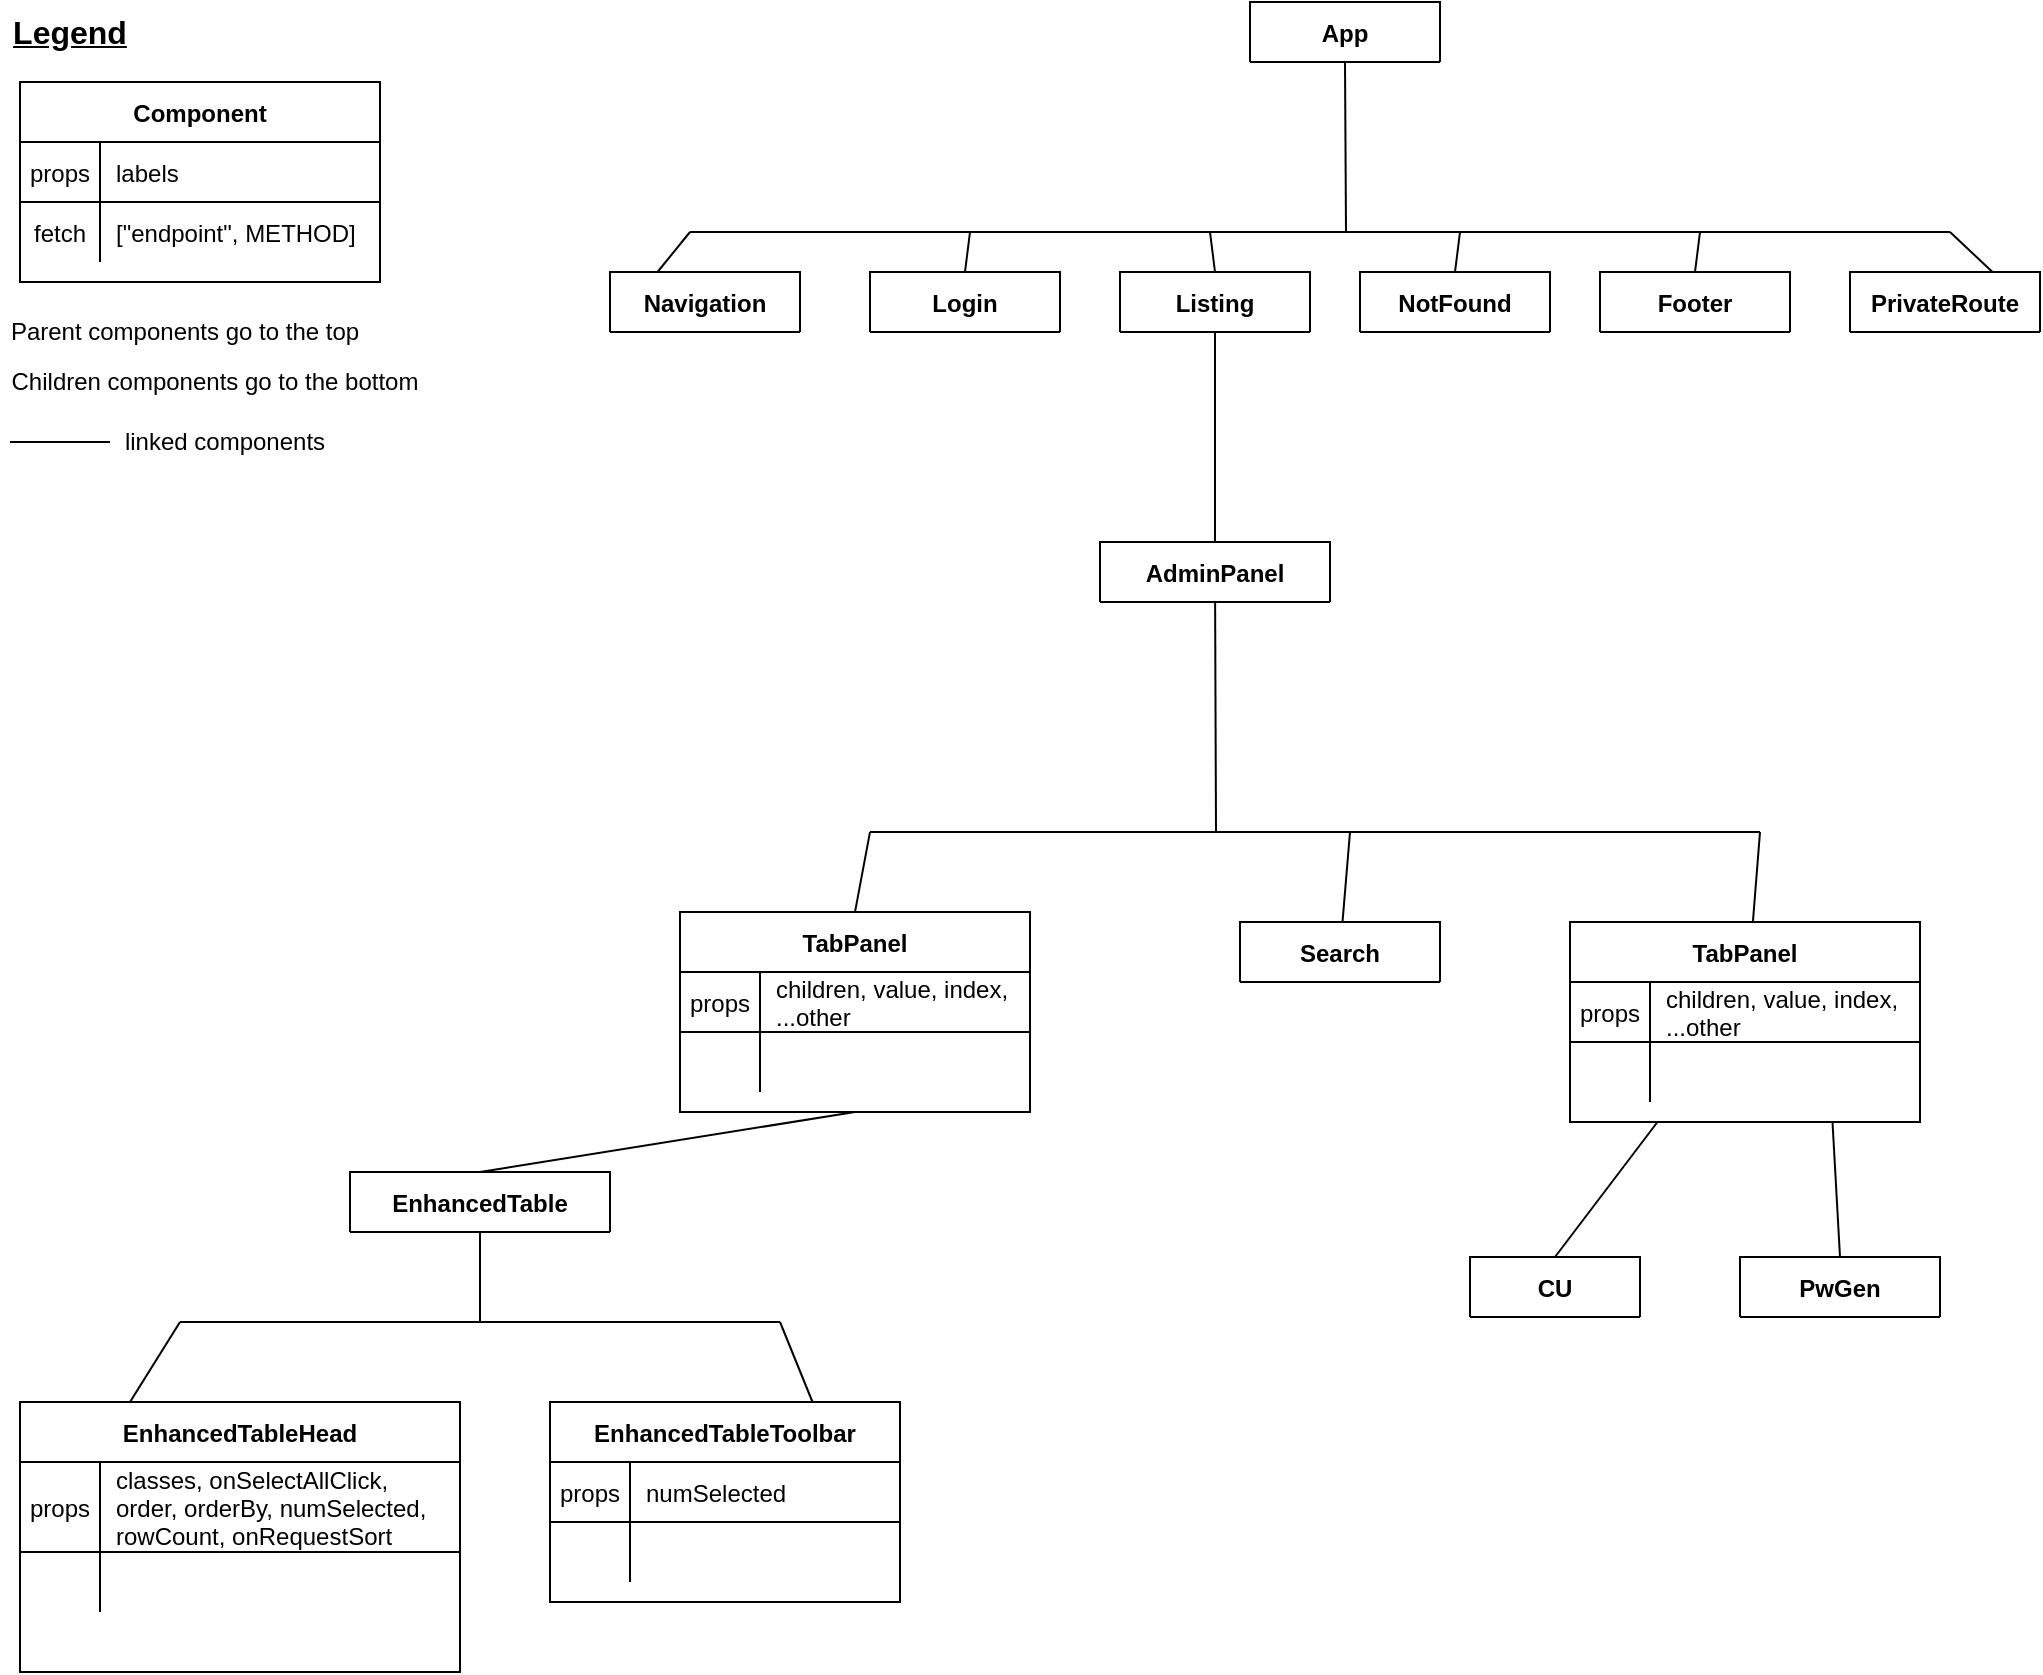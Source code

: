 <mxfile version="14.8.5" type="device"><diagram id="VKxBDm8RRKz4aqW7d9Hk" name="Page-1"><mxGraphModel dx="1447" dy="750" grid="1" gridSize="5" guides="1" tooltips="1" connect="1" arrows="1" fold="1" page="1" pageScale="1" pageWidth="1100" pageHeight="850" math="0" shadow="0"><root><mxCell id="0"/><mxCell id="1" parent="0"/><mxCell id="x6mRdoXXgjneZSTnnn5V-1" value="&lt;b&gt;&lt;font style=&quot;font-size: 16px&quot;&gt;&lt;u&gt;Legend&lt;/u&gt;&lt;/font&gt;&lt;/b&gt;" style="text;html=1;strokeColor=none;fillColor=none;align=center;verticalAlign=middle;whiteSpace=wrap;rounded=0;" vertex="1" parent="1"><mxGeometry x="10" y="10" width="60" height="20" as="geometry"/></mxCell><mxCell id="x6mRdoXXgjneZSTnnn5V-2" value="Component" style="shape=table;startSize=30;container=1;collapsible=1;childLayout=tableLayout;fixedRows=1;rowLines=0;fontStyle=1;align=center;resizeLast=1;" vertex="1" parent="1"><mxGeometry x="15" y="45" width="180" height="100" as="geometry"><mxRectangle x="15" y="45" width="95" height="30" as="alternateBounds"/></mxGeometry></mxCell><mxCell id="x6mRdoXXgjneZSTnnn5V-3" value="" style="shape=partialRectangle;collapsible=0;dropTarget=0;pointerEvents=0;fillColor=none;top=0;left=0;bottom=1;right=0;points=[[0,0.5],[1,0.5]];portConstraint=eastwest;" vertex="1" parent="x6mRdoXXgjneZSTnnn5V-2"><mxGeometry y="30" width="180" height="30" as="geometry"/></mxCell><mxCell id="x6mRdoXXgjneZSTnnn5V-4" value="props" style="shape=partialRectangle;connectable=0;fillColor=none;top=0;left=0;bottom=0;right=0;fontStyle=0;overflow=hidden;" vertex="1" parent="x6mRdoXXgjneZSTnnn5V-3"><mxGeometry width="40" height="30" as="geometry"/></mxCell><mxCell id="x6mRdoXXgjneZSTnnn5V-5" value="labels" style="shape=partialRectangle;connectable=0;fillColor=none;top=0;left=0;bottom=0;right=0;align=left;spacingLeft=6;fontStyle=0;overflow=hidden;" vertex="1" parent="x6mRdoXXgjneZSTnnn5V-3"><mxGeometry x="40" width="140" height="30" as="geometry"/></mxCell><mxCell id="x6mRdoXXgjneZSTnnn5V-6" value="" style="shape=partialRectangle;collapsible=0;dropTarget=0;pointerEvents=0;fillColor=none;top=0;left=0;bottom=0;right=0;points=[[0,0.5],[1,0.5]];portConstraint=eastwest;" vertex="1" parent="x6mRdoXXgjneZSTnnn5V-2"><mxGeometry y="60" width="180" height="30" as="geometry"/></mxCell><mxCell id="x6mRdoXXgjneZSTnnn5V-7" value="fetch" style="shape=partialRectangle;connectable=0;fillColor=none;top=0;left=0;bottom=0;right=0;editable=1;overflow=hidden;" vertex="1" parent="x6mRdoXXgjneZSTnnn5V-6"><mxGeometry width="40" height="30" as="geometry"/></mxCell><mxCell id="x6mRdoXXgjneZSTnnn5V-8" value="[&quot;endpoint&quot;, METHOD]" style="shape=partialRectangle;connectable=0;fillColor=none;top=0;left=0;bottom=0;right=0;align=left;spacingLeft=6;overflow=hidden;" vertex="1" parent="x6mRdoXXgjneZSTnnn5V-6"><mxGeometry x="40" width="140" height="30" as="geometry"/></mxCell><mxCell id="x6mRdoXXgjneZSTnnn5V-15" value="Parent components go to the top" style="text;html=1;strokeColor=none;fillColor=none;align=center;verticalAlign=middle;whiteSpace=wrap;rounded=0;" vertex="1" parent="1"><mxGeometry x="5" y="160" width="185" height="20" as="geometry"/></mxCell><mxCell id="x6mRdoXXgjneZSTnnn5V-16" value="Children components go to the bottom" style="text;html=1;strokeColor=none;fillColor=none;align=center;verticalAlign=middle;whiteSpace=wrap;rounded=0;" vertex="1" parent="1"><mxGeometry x="5" y="185" width="215" height="20" as="geometry"/></mxCell><mxCell id="x6mRdoXXgjneZSTnnn5V-17" value="" style="endArrow=none;html=1;" edge="1" parent="1"><mxGeometry width="50" height="50" relative="1" as="geometry"><mxPoint x="10" y="225" as="sourcePoint"/><mxPoint x="60" y="225" as="targetPoint"/></mxGeometry></mxCell><mxCell id="x6mRdoXXgjneZSTnnn5V-18" value="linked components" style="text;html=1;strokeColor=none;fillColor=none;align=center;verticalAlign=middle;whiteSpace=wrap;rounded=0;" vertex="1" parent="1"><mxGeometry x="60" y="215" width="115" height="20" as="geometry"/></mxCell><mxCell id="x6mRdoXXgjneZSTnnn5V-19" value="App" style="shape=table;startSize=30;container=1;collapsible=1;childLayout=tableLayout;fixedRows=1;rowLines=0;fontStyle=1;align=center;resizeLast=1;" vertex="1" collapsed="1" parent="1"><mxGeometry x="630" y="5" width="95" height="30" as="geometry"><mxRectangle x="630" y="5" width="130" height="100" as="alternateBounds"/></mxGeometry></mxCell><mxCell id="x6mRdoXXgjneZSTnnn5V-20" value="" style="shape=partialRectangle;collapsible=0;dropTarget=0;pointerEvents=0;fillColor=none;top=0;left=0;bottom=1;right=0;points=[[0,0.5],[1,0.5]];portConstraint=eastwest;" vertex="1" parent="x6mRdoXXgjneZSTnnn5V-19"><mxGeometry y="30" width="130" height="30" as="geometry"/></mxCell><mxCell id="x6mRdoXXgjneZSTnnn5V-21" value="" style="shape=partialRectangle;connectable=0;fillColor=none;top=0;left=0;bottom=0;right=0;fontStyle=0;overflow=hidden;" vertex="1" parent="x6mRdoXXgjneZSTnnn5V-20"><mxGeometry width="40" height="30" as="geometry"/></mxCell><mxCell id="x6mRdoXXgjneZSTnnn5V-22" value="" style="shape=partialRectangle;connectable=0;fillColor=none;top=0;left=0;bottom=0;right=0;align=left;spacingLeft=6;fontStyle=0;overflow=hidden;" vertex="1" parent="x6mRdoXXgjneZSTnnn5V-20"><mxGeometry x="40" width="90" height="30" as="geometry"/></mxCell><mxCell id="x6mRdoXXgjneZSTnnn5V-23" value="" style="shape=partialRectangle;collapsible=0;dropTarget=0;pointerEvents=0;fillColor=none;top=0;left=0;bottom=0;right=0;points=[[0,0.5],[1,0.5]];portConstraint=eastwest;" vertex="1" parent="x6mRdoXXgjneZSTnnn5V-19"><mxGeometry y="60" width="130" height="30" as="geometry"/></mxCell><mxCell id="x6mRdoXXgjneZSTnnn5V-24" value="" style="shape=partialRectangle;connectable=0;fillColor=none;top=0;left=0;bottom=0;right=0;editable=1;overflow=hidden;" vertex="1" parent="x6mRdoXXgjneZSTnnn5V-23"><mxGeometry width="40" height="30" as="geometry"/></mxCell><mxCell id="x6mRdoXXgjneZSTnnn5V-25" value="" style="shape=partialRectangle;connectable=0;fillColor=none;top=0;left=0;bottom=0;right=0;align=left;spacingLeft=6;overflow=hidden;" vertex="1" parent="x6mRdoXXgjneZSTnnn5V-23"><mxGeometry x="40" width="90" height="30" as="geometry"/></mxCell><mxCell id="x6mRdoXXgjneZSTnnn5V-26" value="Navigation" style="shape=table;startSize=30;container=1;collapsible=1;childLayout=tableLayout;fixedRows=1;rowLines=0;fontStyle=1;align=center;resizeLast=1;" vertex="1" collapsed="1" parent="1"><mxGeometry x="310" y="140" width="95" height="30" as="geometry"><mxRectangle x="630" y="5" width="130" height="100" as="alternateBounds"/></mxGeometry></mxCell><mxCell id="x6mRdoXXgjneZSTnnn5V-27" value="" style="shape=partialRectangle;collapsible=0;dropTarget=0;pointerEvents=0;fillColor=none;top=0;left=0;bottom=1;right=0;points=[[0,0.5],[1,0.5]];portConstraint=eastwest;" vertex="1" parent="x6mRdoXXgjneZSTnnn5V-26"><mxGeometry y="30" width="130" height="30" as="geometry"/></mxCell><mxCell id="x6mRdoXXgjneZSTnnn5V-28" value="" style="shape=partialRectangle;connectable=0;fillColor=none;top=0;left=0;bottom=0;right=0;fontStyle=0;overflow=hidden;" vertex="1" parent="x6mRdoXXgjneZSTnnn5V-27"><mxGeometry width="40" height="30" as="geometry"/></mxCell><mxCell id="x6mRdoXXgjneZSTnnn5V-29" value="" style="shape=partialRectangle;connectable=0;fillColor=none;top=0;left=0;bottom=0;right=0;align=left;spacingLeft=6;fontStyle=0;overflow=hidden;" vertex="1" parent="x6mRdoXXgjneZSTnnn5V-27"><mxGeometry x="40" width="90" height="30" as="geometry"/></mxCell><mxCell id="x6mRdoXXgjneZSTnnn5V-30" value="" style="shape=partialRectangle;collapsible=0;dropTarget=0;pointerEvents=0;fillColor=none;top=0;left=0;bottom=0;right=0;points=[[0,0.5],[1,0.5]];portConstraint=eastwest;" vertex="1" parent="x6mRdoXXgjneZSTnnn5V-26"><mxGeometry y="60" width="130" height="30" as="geometry"/></mxCell><mxCell id="x6mRdoXXgjneZSTnnn5V-31" value="" style="shape=partialRectangle;connectable=0;fillColor=none;top=0;left=0;bottom=0;right=0;editable=1;overflow=hidden;" vertex="1" parent="x6mRdoXXgjneZSTnnn5V-30"><mxGeometry width="40" height="30" as="geometry"/></mxCell><mxCell id="x6mRdoXXgjneZSTnnn5V-32" value="" style="shape=partialRectangle;connectable=0;fillColor=none;top=0;left=0;bottom=0;right=0;align=left;spacingLeft=6;overflow=hidden;" vertex="1" parent="x6mRdoXXgjneZSTnnn5V-30"><mxGeometry x="40" width="90" height="30" as="geometry"/></mxCell><mxCell id="x6mRdoXXgjneZSTnnn5V-33" value="Login" style="shape=table;startSize=30;container=1;collapsible=1;childLayout=tableLayout;fixedRows=1;rowLines=0;fontStyle=1;align=center;resizeLast=1;" vertex="1" collapsed="1" parent="1"><mxGeometry x="440" y="140" width="95" height="30" as="geometry"><mxRectangle x="630" y="5" width="130" height="100" as="alternateBounds"/></mxGeometry></mxCell><mxCell id="x6mRdoXXgjneZSTnnn5V-34" value="" style="shape=partialRectangle;collapsible=0;dropTarget=0;pointerEvents=0;fillColor=none;top=0;left=0;bottom=1;right=0;points=[[0,0.5],[1,0.5]];portConstraint=eastwest;" vertex="1" parent="x6mRdoXXgjneZSTnnn5V-33"><mxGeometry y="30" width="130" height="30" as="geometry"/></mxCell><mxCell id="x6mRdoXXgjneZSTnnn5V-35" value="" style="shape=partialRectangle;connectable=0;fillColor=none;top=0;left=0;bottom=0;right=0;fontStyle=0;overflow=hidden;" vertex="1" parent="x6mRdoXXgjneZSTnnn5V-34"><mxGeometry width="40" height="30" as="geometry"/></mxCell><mxCell id="x6mRdoXXgjneZSTnnn5V-36" value="" style="shape=partialRectangle;connectable=0;fillColor=none;top=0;left=0;bottom=0;right=0;align=left;spacingLeft=6;fontStyle=0;overflow=hidden;" vertex="1" parent="x6mRdoXXgjneZSTnnn5V-34"><mxGeometry x="40" width="90" height="30" as="geometry"/></mxCell><mxCell id="x6mRdoXXgjneZSTnnn5V-37" value="" style="shape=partialRectangle;collapsible=0;dropTarget=0;pointerEvents=0;fillColor=none;top=0;left=0;bottom=0;right=0;points=[[0,0.5],[1,0.5]];portConstraint=eastwest;" vertex="1" parent="x6mRdoXXgjneZSTnnn5V-33"><mxGeometry y="60" width="130" height="30" as="geometry"/></mxCell><mxCell id="x6mRdoXXgjneZSTnnn5V-38" value="" style="shape=partialRectangle;connectable=0;fillColor=none;top=0;left=0;bottom=0;right=0;editable=1;overflow=hidden;" vertex="1" parent="x6mRdoXXgjneZSTnnn5V-37"><mxGeometry width="40" height="30" as="geometry"/></mxCell><mxCell id="x6mRdoXXgjneZSTnnn5V-39" value="" style="shape=partialRectangle;connectable=0;fillColor=none;top=0;left=0;bottom=0;right=0;align=left;spacingLeft=6;overflow=hidden;" vertex="1" parent="x6mRdoXXgjneZSTnnn5V-37"><mxGeometry x="40" width="90" height="30" as="geometry"/></mxCell><mxCell id="x6mRdoXXgjneZSTnnn5V-40" value="Listing" style="shape=table;startSize=30;container=1;collapsible=1;childLayout=tableLayout;fixedRows=1;rowLines=0;fontStyle=1;align=center;resizeLast=1;" vertex="1" collapsed="1" parent="1"><mxGeometry x="565" y="140" width="95" height="30" as="geometry"><mxRectangle x="630" y="5" width="130" height="100" as="alternateBounds"/></mxGeometry></mxCell><mxCell id="x6mRdoXXgjneZSTnnn5V-41" value="" style="shape=partialRectangle;collapsible=0;dropTarget=0;pointerEvents=0;fillColor=none;top=0;left=0;bottom=1;right=0;points=[[0,0.5],[1,0.5]];portConstraint=eastwest;" vertex="1" parent="x6mRdoXXgjneZSTnnn5V-40"><mxGeometry y="30" width="130" height="30" as="geometry"/></mxCell><mxCell id="x6mRdoXXgjneZSTnnn5V-42" value="" style="shape=partialRectangle;connectable=0;fillColor=none;top=0;left=0;bottom=0;right=0;fontStyle=0;overflow=hidden;" vertex="1" parent="x6mRdoXXgjneZSTnnn5V-41"><mxGeometry width="40" height="30" as="geometry"/></mxCell><mxCell id="x6mRdoXXgjneZSTnnn5V-43" value="" style="shape=partialRectangle;connectable=0;fillColor=none;top=0;left=0;bottom=0;right=0;align=left;spacingLeft=6;fontStyle=0;overflow=hidden;" vertex="1" parent="x6mRdoXXgjneZSTnnn5V-41"><mxGeometry x="40" width="90" height="30" as="geometry"/></mxCell><mxCell id="x6mRdoXXgjneZSTnnn5V-44" value="" style="shape=partialRectangle;collapsible=0;dropTarget=0;pointerEvents=0;fillColor=none;top=0;left=0;bottom=0;right=0;points=[[0,0.5],[1,0.5]];portConstraint=eastwest;" vertex="1" parent="x6mRdoXXgjneZSTnnn5V-40"><mxGeometry y="60" width="130" height="30" as="geometry"/></mxCell><mxCell id="x6mRdoXXgjneZSTnnn5V-45" value="" style="shape=partialRectangle;connectable=0;fillColor=none;top=0;left=0;bottom=0;right=0;editable=1;overflow=hidden;" vertex="1" parent="x6mRdoXXgjneZSTnnn5V-44"><mxGeometry width="40" height="30" as="geometry"/></mxCell><mxCell id="x6mRdoXXgjneZSTnnn5V-46" value="" style="shape=partialRectangle;connectable=0;fillColor=none;top=0;left=0;bottom=0;right=0;align=left;spacingLeft=6;overflow=hidden;" vertex="1" parent="x6mRdoXXgjneZSTnnn5V-44"><mxGeometry x="40" width="90" height="30" as="geometry"/></mxCell><mxCell id="x6mRdoXXgjneZSTnnn5V-47" value="NotFound" style="shape=table;startSize=30;container=1;collapsible=1;childLayout=tableLayout;fixedRows=1;rowLines=0;fontStyle=1;align=center;resizeLast=1;" vertex="1" collapsed="1" parent="1"><mxGeometry x="685" y="140" width="95" height="30" as="geometry"><mxRectangle x="630" y="5" width="130" height="100" as="alternateBounds"/></mxGeometry></mxCell><mxCell id="x6mRdoXXgjneZSTnnn5V-48" value="" style="shape=partialRectangle;collapsible=0;dropTarget=0;pointerEvents=0;fillColor=none;top=0;left=0;bottom=1;right=0;points=[[0,0.5],[1,0.5]];portConstraint=eastwest;" vertex="1" parent="x6mRdoXXgjneZSTnnn5V-47"><mxGeometry y="30" width="130" height="30" as="geometry"/></mxCell><mxCell id="x6mRdoXXgjneZSTnnn5V-49" value="" style="shape=partialRectangle;connectable=0;fillColor=none;top=0;left=0;bottom=0;right=0;fontStyle=0;overflow=hidden;" vertex="1" parent="x6mRdoXXgjneZSTnnn5V-48"><mxGeometry width="40" height="30" as="geometry"/></mxCell><mxCell id="x6mRdoXXgjneZSTnnn5V-50" value="" style="shape=partialRectangle;connectable=0;fillColor=none;top=0;left=0;bottom=0;right=0;align=left;spacingLeft=6;fontStyle=0;overflow=hidden;" vertex="1" parent="x6mRdoXXgjneZSTnnn5V-48"><mxGeometry x="40" width="90" height="30" as="geometry"/></mxCell><mxCell id="x6mRdoXXgjneZSTnnn5V-51" value="" style="shape=partialRectangle;collapsible=0;dropTarget=0;pointerEvents=0;fillColor=none;top=0;left=0;bottom=0;right=0;points=[[0,0.5],[1,0.5]];portConstraint=eastwest;" vertex="1" parent="x6mRdoXXgjneZSTnnn5V-47"><mxGeometry y="60" width="130" height="30" as="geometry"/></mxCell><mxCell id="x6mRdoXXgjneZSTnnn5V-52" value="" style="shape=partialRectangle;connectable=0;fillColor=none;top=0;left=0;bottom=0;right=0;editable=1;overflow=hidden;" vertex="1" parent="x6mRdoXXgjneZSTnnn5V-51"><mxGeometry width="40" height="30" as="geometry"/></mxCell><mxCell id="x6mRdoXXgjneZSTnnn5V-53" value="" style="shape=partialRectangle;connectable=0;fillColor=none;top=0;left=0;bottom=0;right=0;align=left;spacingLeft=6;overflow=hidden;" vertex="1" parent="x6mRdoXXgjneZSTnnn5V-51"><mxGeometry x="40" width="90" height="30" as="geometry"/></mxCell><mxCell id="x6mRdoXXgjneZSTnnn5V-54" value="Footer" style="shape=table;startSize=30;container=1;collapsible=1;childLayout=tableLayout;fixedRows=1;rowLines=0;fontStyle=1;align=center;resizeLast=1;" vertex="1" collapsed="1" parent="1"><mxGeometry x="805" y="140" width="95" height="30" as="geometry"><mxRectangle x="630" y="5" width="130" height="100" as="alternateBounds"/></mxGeometry></mxCell><mxCell id="x6mRdoXXgjneZSTnnn5V-55" value="" style="shape=partialRectangle;collapsible=0;dropTarget=0;pointerEvents=0;fillColor=none;top=0;left=0;bottom=1;right=0;points=[[0,0.5],[1,0.5]];portConstraint=eastwest;" vertex="1" parent="x6mRdoXXgjneZSTnnn5V-54"><mxGeometry y="30" width="130" height="30" as="geometry"/></mxCell><mxCell id="x6mRdoXXgjneZSTnnn5V-56" value="" style="shape=partialRectangle;connectable=0;fillColor=none;top=0;left=0;bottom=0;right=0;fontStyle=0;overflow=hidden;" vertex="1" parent="x6mRdoXXgjneZSTnnn5V-55"><mxGeometry width="40" height="30" as="geometry"/></mxCell><mxCell id="x6mRdoXXgjneZSTnnn5V-57" value="" style="shape=partialRectangle;connectable=0;fillColor=none;top=0;left=0;bottom=0;right=0;align=left;spacingLeft=6;fontStyle=0;overflow=hidden;" vertex="1" parent="x6mRdoXXgjneZSTnnn5V-55"><mxGeometry x="40" width="90" height="30" as="geometry"/></mxCell><mxCell id="x6mRdoXXgjneZSTnnn5V-58" value="" style="shape=partialRectangle;collapsible=0;dropTarget=0;pointerEvents=0;fillColor=none;top=0;left=0;bottom=0;right=0;points=[[0,0.5],[1,0.5]];portConstraint=eastwest;" vertex="1" parent="x6mRdoXXgjneZSTnnn5V-54"><mxGeometry y="60" width="130" height="30" as="geometry"/></mxCell><mxCell id="x6mRdoXXgjneZSTnnn5V-59" value="" style="shape=partialRectangle;connectable=0;fillColor=none;top=0;left=0;bottom=0;right=0;editable=1;overflow=hidden;" vertex="1" parent="x6mRdoXXgjneZSTnnn5V-58"><mxGeometry width="40" height="30" as="geometry"/></mxCell><mxCell id="x6mRdoXXgjneZSTnnn5V-60" value="" style="shape=partialRectangle;connectable=0;fillColor=none;top=0;left=0;bottom=0;right=0;align=left;spacingLeft=6;overflow=hidden;" vertex="1" parent="x6mRdoXXgjneZSTnnn5V-58"><mxGeometry x="40" width="90" height="30" as="geometry"/></mxCell><mxCell id="x6mRdoXXgjneZSTnnn5V-61" value="PrivateRoute" style="shape=table;startSize=30;container=1;collapsible=1;childLayout=tableLayout;fixedRows=1;rowLines=0;fontStyle=1;align=center;resizeLast=1;" vertex="1" collapsed="1" parent="1"><mxGeometry x="930" y="140" width="95" height="30" as="geometry"><mxRectangle x="630" y="5" width="130" height="100" as="alternateBounds"/></mxGeometry></mxCell><mxCell id="x6mRdoXXgjneZSTnnn5V-62" value="" style="shape=partialRectangle;collapsible=0;dropTarget=0;pointerEvents=0;fillColor=none;top=0;left=0;bottom=1;right=0;points=[[0,0.5],[1,0.5]];portConstraint=eastwest;" vertex="1" parent="x6mRdoXXgjneZSTnnn5V-61"><mxGeometry y="30" width="130" height="30" as="geometry"/></mxCell><mxCell id="x6mRdoXXgjneZSTnnn5V-63" value="" style="shape=partialRectangle;connectable=0;fillColor=none;top=0;left=0;bottom=0;right=0;fontStyle=0;overflow=hidden;" vertex="1" parent="x6mRdoXXgjneZSTnnn5V-62"><mxGeometry width="40" height="30" as="geometry"/></mxCell><mxCell id="x6mRdoXXgjneZSTnnn5V-64" value="" style="shape=partialRectangle;connectable=0;fillColor=none;top=0;left=0;bottom=0;right=0;align=left;spacingLeft=6;fontStyle=0;overflow=hidden;" vertex="1" parent="x6mRdoXXgjneZSTnnn5V-62"><mxGeometry x="40" width="90" height="30" as="geometry"/></mxCell><mxCell id="x6mRdoXXgjneZSTnnn5V-65" value="" style="shape=partialRectangle;collapsible=0;dropTarget=0;pointerEvents=0;fillColor=none;top=0;left=0;bottom=0;right=0;points=[[0,0.5],[1,0.5]];portConstraint=eastwest;" vertex="1" parent="x6mRdoXXgjneZSTnnn5V-61"><mxGeometry y="60" width="130" height="30" as="geometry"/></mxCell><mxCell id="x6mRdoXXgjneZSTnnn5V-66" value="" style="shape=partialRectangle;connectable=0;fillColor=none;top=0;left=0;bottom=0;right=0;editable=1;overflow=hidden;" vertex="1" parent="x6mRdoXXgjneZSTnnn5V-65"><mxGeometry width="40" height="30" as="geometry"/></mxCell><mxCell id="x6mRdoXXgjneZSTnnn5V-67" value="" style="shape=partialRectangle;connectable=0;fillColor=none;top=0;left=0;bottom=0;right=0;align=left;spacingLeft=6;overflow=hidden;" vertex="1" parent="x6mRdoXXgjneZSTnnn5V-65"><mxGeometry x="40" width="90" height="30" as="geometry"/></mxCell><mxCell id="x6mRdoXXgjneZSTnnn5V-68" value="" style="endArrow=none;html=1;entryX=0.5;entryY=1;entryDx=0;entryDy=0;" edge="1" parent="1" target="x6mRdoXXgjneZSTnnn5V-19"><mxGeometry width="50" height="50" relative="1" as="geometry"><mxPoint x="678" y="120" as="sourcePoint"/><mxPoint x="635" y="50" as="targetPoint"/></mxGeometry></mxCell><mxCell id="x6mRdoXXgjneZSTnnn5V-69" value="" style="endArrow=none;html=1;" edge="1" parent="1"><mxGeometry width="50" height="50" relative="1" as="geometry"><mxPoint x="350" y="120" as="sourcePoint"/><mxPoint x="675" y="120" as="targetPoint"/></mxGeometry></mxCell><mxCell id="x6mRdoXXgjneZSTnnn5V-70" value="" style="endArrow=none;html=1;" edge="1" parent="1"><mxGeometry width="50" height="50" relative="1" as="geometry"><mxPoint x="675" y="120" as="sourcePoint"/><mxPoint x="980" y="120" as="targetPoint"/></mxGeometry></mxCell><mxCell id="x6mRdoXXgjneZSTnnn5V-71" value="" style="endArrow=none;html=1;exitX=0.25;exitY=0;exitDx=0;exitDy=0;" edge="1" parent="1" source="x6mRdoXXgjneZSTnnn5V-26"><mxGeometry width="50" height="50" relative="1" as="geometry"><mxPoint x="345" y="260" as="sourcePoint"/><mxPoint x="350" y="120" as="targetPoint"/></mxGeometry></mxCell><mxCell id="x6mRdoXXgjneZSTnnn5V-72" value="" style="endArrow=none;html=1;exitX=0.5;exitY=0;exitDx=0;exitDy=0;" edge="1" parent="1" source="x6mRdoXXgjneZSTnnn5V-33"><mxGeometry width="50" height="50" relative="1" as="geometry"><mxPoint x="450" y="250" as="sourcePoint"/><mxPoint x="490" y="120" as="targetPoint"/></mxGeometry></mxCell><mxCell id="x6mRdoXXgjneZSTnnn5V-73" value="" style="endArrow=none;html=1;exitX=0.5;exitY=0;exitDx=0;exitDy=0;" edge="1" parent="1" source="x6mRdoXXgjneZSTnnn5V-40"><mxGeometry width="50" height="50" relative="1" as="geometry"><mxPoint x="605" y="270" as="sourcePoint"/><mxPoint x="610" y="120" as="targetPoint"/></mxGeometry></mxCell><mxCell id="x6mRdoXXgjneZSTnnn5V-74" value="" style="endArrow=none;html=1;exitX=0.5;exitY=0;exitDx=0;exitDy=0;" edge="1" parent="1" source="x6mRdoXXgjneZSTnnn5V-47"><mxGeometry width="50" height="50" relative="1" as="geometry"><mxPoint x="675" y="270" as="sourcePoint"/><mxPoint x="735" y="120" as="targetPoint"/></mxGeometry></mxCell><mxCell id="x6mRdoXXgjneZSTnnn5V-75" value="" style="endArrow=none;html=1;exitX=0.5;exitY=0;exitDx=0;exitDy=0;" edge="1" parent="1" source="x6mRdoXXgjneZSTnnn5V-54"><mxGeometry width="50" height="50" relative="1" as="geometry"><mxPoint x="820" y="250" as="sourcePoint"/><mxPoint x="855" y="120" as="targetPoint"/></mxGeometry></mxCell><mxCell id="x6mRdoXXgjneZSTnnn5V-76" value="" style="endArrow=none;html=1;exitX=0.75;exitY=0;exitDx=0;exitDy=0;" edge="1" parent="1" source="x6mRdoXXgjneZSTnnn5V-61"><mxGeometry width="50" height="50" relative="1" as="geometry"><mxPoint x="965" y="275" as="sourcePoint"/><mxPoint x="980" y="120" as="targetPoint"/></mxGeometry></mxCell><mxCell id="x6mRdoXXgjneZSTnnn5V-77" value="" style="endArrow=none;html=1;entryX=0.5;entryY=1;entryDx=0;entryDy=0;exitX=0.5;exitY=0;exitDx=0;exitDy=0;" edge="1" parent="1" source="x6mRdoXXgjneZSTnnn5V-78" target="x6mRdoXXgjneZSTnnn5V-40"><mxGeometry width="50" height="50" relative="1" as="geometry"><mxPoint x="613" y="295" as="sourcePoint"/><mxPoint x="610" y="205" as="targetPoint"/></mxGeometry></mxCell><mxCell id="x6mRdoXXgjneZSTnnn5V-78" value="AdminPanel" style="shape=table;startSize=30;container=1;collapsible=1;childLayout=tableLayout;fixedRows=1;rowLines=0;fontStyle=1;align=center;resizeLast=1;" vertex="1" collapsed="1" parent="1"><mxGeometry x="555" y="275" width="115" height="30" as="geometry"><mxRectangle x="630" y="5" width="130" height="100" as="alternateBounds"/></mxGeometry></mxCell><mxCell id="x6mRdoXXgjneZSTnnn5V-79" value="" style="shape=partialRectangle;collapsible=0;dropTarget=0;pointerEvents=0;fillColor=none;top=0;left=0;bottom=1;right=0;points=[[0,0.5],[1,0.5]];portConstraint=eastwest;" vertex="1" parent="x6mRdoXXgjneZSTnnn5V-78"><mxGeometry y="30" width="130" height="30" as="geometry"/></mxCell><mxCell id="x6mRdoXXgjneZSTnnn5V-80" value="" style="shape=partialRectangle;connectable=0;fillColor=none;top=0;left=0;bottom=0;right=0;fontStyle=0;overflow=hidden;" vertex="1" parent="x6mRdoXXgjneZSTnnn5V-79"><mxGeometry width="40" height="30" as="geometry"/></mxCell><mxCell id="x6mRdoXXgjneZSTnnn5V-81" value="" style="shape=partialRectangle;connectable=0;fillColor=none;top=0;left=0;bottom=0;right=0;align=left;spacingLeft=6;fontStyle=0;overflow=hidden;" vertex="1" parent="x6mRdoXXgjneZSTnnn5V-79"><mxGeometry x="40" width="90" height="30" as="geometry"/></mxCell><mxCell id="x6mRdoXXgjneZSTnnn5V-82" value="" style="shape=partialRectangle;collapsible=0;dropTarget=0;pointerEvents=0;fillColor=none;top=0;left=0;bottom=0;right=0;points=[[0,0.5],[1,0.5]];portConstraint=eastwest;" vertex="1" parent="x6mRdoXXgjneZSTnnn5V-78"><mxGeometry y="60" width="130" height="30" as="geometry"/></mxCell><mxCell id="x6mRdoXXgjneZSTnnn5V-83" value="" style="shape=partialRectangle;connectable=0;fillColor=none;top=0;left=0;bottom=0;right=0;editable=1;overflow=hidden;" vertex="1" parent="x6mRdoXXgjneZSTnnn5V-82"><mxGeometry width="40" height="30" as="geometry"/></mxCell><mxCell id="x6mRdoXXgjneZSTnnn5V-84" value="" style="shape=partialRectangle;connectable=0;fillColor=none;top=0;left=0;bottom=0;right=0;align=left;spacingLeft=6;overflow=hidden;" vertex="1" parent="x6mRdoXXgjneZSTnnn5V-82"><mxGeometry x="40" width="90" height="30" as="geometry"/></mxCell><mxCell id="x6mRdoXXgjneZSTnnn5V-85" value="" style="endArrow=none;html=1;" edge="1" parent="1" target="x6mRdoXXgjneZSTnnn5V-78"><mxGeometry width="50" height="50" relative="1" as="geometry"><mxPoint x="613" y="420" as="sourcePoint"/><mxPoint x="620" y="350" as="targetPoint"/></mxGeometry></mxCell><mxCell id="x6mRdoXXgjneZSTnnn5V-86" value="EnhancedTable" style="shape=table;startSize=30;container=1;collapsible=1;childLayout=tableLayout;fixedRows=1;rowLines=0;fontStyle=1;align=center;resizeLast=1;" vertex="1" collapsed="1" parent="1"><mxGeometry x="180" y="590" width="130" height="30" as="geometry"><mxRectangle x="630" y="5" width="130" height="100" as="alternateBounds"/></mxGeometry></mxCell><mxCell id="x6mRdoXXgjneZSTnnn5V-87" value="" style="shape=partialRectangle;collapsible=0;dropTarget=0;pointerEvents=0;fillColor=none;top=0;left=0;bottom=1;right=0;points=[[0,0.5],[1,0.5]];portConstraint=eastwest;" vertex="1" parent="x6mRdoXXgjneZSTnnn5V-86"><mxGeometry y="30" width="130" height="30" as="geometry"/></mxCell><mxCell id="x6mRdoXXgjneZSTnnn5V-88" value="" style="shape=partialRectangle;connectable=0;fillColor=none;top=0;left=0;bottom=0;right=0;fontStyle=0;overflow=hidden;" vertex="1" parent="x6mRdoXXgjneZSTnnn5V-87"><mxGeometry width="40" height="30" as="geometry"/></mxCell><mxCell id="x6mRdoXXgjneZSTnnn5V-89" value="" style="shape=partialRectangle;connectable=0;fillColor=none;top=0;left=0;bottom=0;right=0;align=left;spacingLeft=6;fontStyle=0;overflow=hidden;" vertex="1" parent="x6mRdoXXgjneZSTnnn5V-87"><mxGeometry x="40" width="90" height="30" as="geometry"/></mxCell><mxCell id="x6mRdoXXgjneZSTnnn5V-90" value="" style="shape=partialRectangle;collapsible=0;dropTarget=0;pointerEvents=0;fillColor=none;top=0;left=0;bottom=0;right=0;points=[[0,0.5],[1,0.5]];portConstraint=eastwest;" vertex="1" parent="x6mRdoXXgjneZSTnnn5V-86"><mxGeometry y="60" width="130" height="30" as="geometry"/></mxCell><mxCell id="x6mRdoXXgjneZSTnnn5V-91" value="" style="shape=partialRectangle;connectable=0;fillColor=none;top=0;left=0;bottom=0;right=0;editable=1;overflow=hidden;" vertex="1" parent="x6mRdoXXgjneZSTnnn5V-90"><mxGeometry width="40" height="30" as="geometry"/></mxCell><mxCell id="x6mRdoXXgjneZSTnnn5V-92" value="" style="shape=partialRectangle;connectable=0;fillColor=none;top=0;left=0;bottom=0;right=0;align=left;spacingLeft=6;overflow=hidden;" vertex="1" parent="x6mRdoXXgjneZSTnnn5V-90"><mxGeometry x="40" width="90" height="30" as="geometry"/></mxCell><mxCell id="x6mRdoXXgjneZSTnnn5V-93" value="CU" style="shape=table;startSize=30;container=1;collapsible=1;childLayout=tableLayout;fixedRows=1;rowLines=0;fontStyle=1;align=center;resizeLast=1;" vertex="1" collapsed="1" parent="1"><mxGeometry x="740" y="632.5" width="85" height="30" as="geometry"><mxRectangle x="630" y="5" width="130" height="100" as="alternateBounds"/></mxGeometry></mxCell><mxCell id="x6mRdoXXgjneZSTnnn5V-94" value="" style="shape=partialRectangle;collapsible=0;dropTarget=0;pointerEvents=0;fillColor=none;top=0;left=0;bottom=1;right=0;points=[[0,0.5],[1,0.5]];portConstraint=eastwest;" vertex="1" parent="x6mRdoXXgjneZSTnnn5V-93"><mxGeometry y="30" width="130" height="30" as="geometry"/></mxCell><mxCell id="x6mRdoXXgjneZSTnnn5V-95" value="" style="shape=partialRectangle;connectable=0;fillColor=none;top=0;left=0;bottom=0;right=0;fontStyle=0;overflow=hidden;" vertex="1" parent="x6mRdoXXgjneZSTnnn5V-94"><mxGeometry width="40" height="30" as="geometry"/></mxCell><mxCell id="x6mRdoXXgjneZSTnnn5V-96" value="" style="shape=partialRectangle;connectable=0;fillColor=none;top=0;left=0;bottom=0;right=0;align=left;spacingLeft=6;fontStyle=0;overflow=hidden;" vertex="1" parent="x6mRdoXXgjneZSTnnn5V-94"><mxGeometry x="40" width="90" height="30" as="geometry"/></mxCell><mxCell id="x6mRdoXXgjneZSTnnn5V-97" value="" style="shape=partialRectangle;collapsible=0;dropTarget=0;pointerEvents=0;fillColor=none;top=0;left=0;bottom=0;right=0;points=[[0,0.5],[1,0.5]];portConstraint=eastwest;" vertex="1" parent="x6mRdoXXgjneZSTnnn5V-93"><mxGeometry y="60" width="130" height="30" as="geometry"/></mxCell><mxCell id="x6mRdoXXgjneZSTnnn5V-98" value="" style="shape=partialRectangle;connectable=0;fillColor=none;top=0;left=0;bottom=0;right=0;editable=1;overflow=hidden;" vertex="1" parent="x6mRdoXXgjneZSTnnn5V-97"><mxGeometry width="40" height="30" as="geometry"/></mxCell><mxCell id="x6mRdoXXgjneZSTnnn5V-99" value="" style="shape=partialRectangle;connectable=0;fillColor=none;top=0;left=0;bottom=0;right=0;align=left;spacingLeft=6;overflow=hidden;" vertex="1" parent="x6mRdoXXgjneZSTnnn5V-97"><mxGeometry x="40" width="90" height="30" as="geometry"/></mxCell><mxCell id="x6mRdoXXgjneZSTnnn5V-100" value="PwGen" style="shape=table;startSize=30;container=1;collapsible=1;childLayout=tableLayout;fixedRows=1;rowLines=0;fontStyle=1;align=center;resizeLast=1;" vertex="1" collapsed="1" parent="1"><mxGeometry x="875" y="632.5" width="100" height="30" as="geometry"><mxRectangle x="630" y="5" width="130" height="100" as="alternateBounds"/></mxGeometry></mxCell><mxCell id="x6mRdoXXgjneZSTnnn5V-101" value="" style="shape=partialRectangle;collapsible=0;dropTarget=0;pointerEvents=0;fillColor=none;top=0;left=0;bottom=1;right=0;points=[[0,0.5],[1,0.5]];portConstraint=eastwest;" vertex="1" parent="x6mRdoXXgjneZSTnnn5V-100"><mxGeometry y="30" width="130" height="30" as="geometry"/></mxCell><mxCell id="x6mRdoXXgjneZSTnnn5V-102" value="" style="shape=partialRectangle;connectable=0;fillColor=none;top=0;left=0;bottom=0;right=0;fontStyle=0;overflow=hidden;" vertex="1" parent="x6mRdoXXgjneZSTnnn5V-101"><mxGeometry width="40" height="30" as="geometry"/></mxCell><mxCell id="x6mRdoXXgjneZSTnnn5V-103" value="" style="shape=partialRectangle;connectable=0;fillColor=none;top=0;left=0;bottom=0;right=0;align=left;spacingLeft=6;fontStyle=0;overflow=hidden;" vertex="1" parent="x6mRdoXXgjneZSTnnn5V-101"><mxGeometry x="40" width="90" height="30" as="geometry"/></mxCell><mxCell id="x6mRdoXXgjneZSTnnn5V-104" value="" style="shape=partialRectangle;collapsible=0;dropTarget=0;pointerEvents=0;fillColor=none;top=0;left=0;bottom=0;right=0;points=[[0,0.5],[1,0.5]];portConstraint=eastwest;" vertex="1" parent="x6mRdoXXgjneZSTnnn5V-100"><mxGeometry y="60" width="130" height="30" as="geometry"/></mxCell><mxCell id="x6mRdoXXgjneZSTnnn5V-105" value="" style="shape=partialRectangle;connectable=0;fillColor=none;top=0;left=0;bottom=0;right=0;editable=1;overflow=hidden;" vertex="1" parent="x6mRdoXXgjneZSTnnn5V-104"><mxGeometry width="40" height="30" as="geometry"/></mxCell><mxCell id="x6mRdoXXgjneZSTnnn5V-106" value="" style="shape=partialRectangle;connectable=0;fillColor=none;top=0;left=0;bottom=0;right=0;align=left;spacingLeft=6;overflow=hidden;" vertex="1" parent="x6mRdoXXgjneZSTnnn5V-104"><mxGeometry x="40" width="90" height="30" as="geometry"/></mxCell><mxCell id="x6mRdoXXgjneZSTnnn5V-107" value="Search" style="shape=table;startSize=30;container=1;collapsible=1;childLayout=tableLayout;fixedRows=1;rowLines=0;fontStyle=1;align=center;resizeLast=1;" vertex="1" collapsed="1" parent="1"><mxGeometry x="625" y="465" width="100" height="30" as="geometry"><mxRectangle x="630" y="5" width="130" height="100" as="alternateBounds"/></mxGeometry></mxCell><mxCell id="x6mRdoXXgjneZSTnnn5V-108" value="" style="shape=partialRectangle;collapsible=0;dropTarget=0;pointerEvents=0;fillColor=none;top=0;left=0;bottom=1;right=0;points=[[0,0.5],[1,0.5]];portConstraint=eastwest;" vertex="1" parent="x6mRdoXXgjneZSTnnn5V-107"><mxGeometry y="30" width="130" height="30" as="geometry"/></mxCell><mxCell id="x6mRdoXXgjneZSTnnn5V-109" value="" style="shape=partialRectangle;connectable=0;fillColor=none;top=0;left=0;bottom=0;right=0;fontStyle=0;overflow=hidden;" vertex="1" parent="x6mRdoXXgjneZSTnnn5V-108"><mxGeometry width="40" height="30" as="geometry"/></mxCell><mxCell id="x6mRdoXXgjneZSTnnn5V-110" value="" style="shape=partialRectangle;connectable=0;fillColor=none;top=0;left=0;bottom=0;right=0;align=left;spacingLeft=6;fontStyle=0;overflow=hidden;" vertex="1" parent="x6mRdoXXgjneZSTnnn5V-108"><mxGeometry x="40" width="90" height="30" as="geometry"/></mxCell><mxCell id="x6mRdoXXgjneZSTnnn5V-111" value="" style="shape=partialRectangle;collapsible=0;dropTarget=0;pointerEvents=0;fillColor=none;top=0;left=0;bottom=0;right=0;points=[[0,0.5],[1,0.5]];portConstraint=eastwest;" vertex="1" parent="x6mRdoXXgjneZSTnnn5V-107"><mxGeometry y="60" width="130" height="30" as="geometry"/></mxCell><mxCell id="x6mRdoXXgjneZSTnnn5V-112" value="" style="shape=partialRectangle;connectable=0;fillColor=none;top=0;left=0;bottom=0;right=0;editable=1;overflow=hidden;" vertex="1" parent="x6mRdoXXgjneZSTnnn5V-111"><mxGeometry width="40" height="30" as="geometry"/></mxCell><mxCell id="x6mRdoXXgjneZSTnnn5V-113" value="" style="shape=partialRectangle;connectable=0;fillColor=none;top=0;left=0;bottom=0;right=0;align=left;spacingLeft=6;overflow=hidden;" vertex="1" parent="x6mRdoXXgjneZSTnnn5V-111"><mxGeometry x="40" width="90" height="30" as="geometry"/></mxCell><mxCell id="x6mRdoXXgjneZSTnnn5V-114" value="TabPanel" style="shape=table;startSize=30;container=1;collapsible=1;childLayout=tableLayout;fixedRows=1;rowLines=0;fontStyle=1;align=center;resizeLast=1;" vertex="1" parent="1"><mxGeometry x="790" y="465" width="175" height="100" as="geometry"><mxRectangle x="790" y="465" width="115" height="30" as="alternateBounds"/></mxGeometry></mxCell><mxCell id="x6mRdoXXgjneZSTnnn5V-115" value="" style="shape=partialRectangle;collapsible=0;dropTarget=0;pointerEvents=0;fillColor=none;top=0;left=0;bottom=1;right=0;points=[[0,0.5],[1,0.5]];portConstraint=eastwest;" vertex="1" parent="x6mRdoXXgjneZSTnnn5V-114"><mxGeometry y="30" width="175" height="30" as="geometry"/></mxCell><mxCell id="x6mRdoXXgjneZSTnnn5V-116" value="props" style="shape=partialRectangle;connectable=0;fillColor=none;top=0;left=0;bottom=0;right=0;fontStyle=0;overflow=hidden;" vertex="1" parent="x6mRdoXXgjneZSTnnn5V-115"><mxGeometry width="40" height="30" as="geometry"/></mxCell><mxCell id="x6mRdoXXgjneZSTnnn5V-117" value="children, value, index,&#10;...other" style="shape=partialRectangle;connectable=0;fillColor=none;top=0;left=0;bottom=0;right=0;align=left;spacingLeft=6;fontStyle=0;overflow=hidden;" vertex="1" parent="x6mRdoXXgjneZSTnnn5V-115"><mxGeometry x="40" width="135" height="30" as="geometry"/></mxCell><mxCell id="x6mRdoXXgjneZSTnnn5V-118" value="" style="shape=partialRectangle;collapsible=0;dropTarget=0;pointerEvents=0;fillColor=none;top=0;left=0;bottom=0;right=0;points=[[0,0.5],[1,0.5]];portConstraint=eastwest;" vertex="1" parent="x6mRdoXXgjneZSTnnn5V-114"><mxGeometry y="60" width="175" height="30" as="geometry"/></mxCell><mxCell id="x6mRdoXXgjneZSTnnn5V-119" value="" style="shape=partialRectangle;connectable=0;fillColor=none;top=0;left=0;bottom=0;right=0;editable=1;overflow=hidden;" vertex="1" parent="x6mRdoXXgjneZSTnnn5V-118"><mxGeometry width="40" height="30" as="geometry"/></mxCell><mxCell id="x6mRdoXXgjneZSTnnn5V-120" value="" style="shape=partialRectangle;connectable=0;fillColor=none;top=0;left=0;bottom=0;right=0;align=left;spacingLeft=6;overflow=hidden;" vertex="1" parent="x6mRdoXXgjneZSTnnn5V-118"><mxGeometry x="40" width="135" height="30" as="geometry"/></mxCell><mxCell id="x6mRdoXXgjneZSTnnn5V-121" value="" style="endArrow=none;html=1;" edge="1" parent="1"><mxGeometry width="50" height="50" relative="1" as="geometry"><mxPoint x="440" y="420" as="sourcePoint"/><mxPoint x="885" y="420" as="targetPoint"/></mxGeometry></mxCell><mxCell id="x6mRdoXXgjneZSTnnn5V-125" value="" style="endArrow=none;html=1;" edge="1" parent="1" source="x6mRdoXXgjneZSTnnn5V-107"><mxGeometry width="50" height="50" relative="1" as="geometry"><mxPoint x="695" y="440" as="sourcePoint"/><mxPoint x="680" y="420" as="targetPoint"/></mxGeometry></mxCell><mxCell id="x6mRdoXXgjneZSTnnn5V-126" value="" style="endArrow=none;html=1;" edge="1" parent="1" source="x6mRdoXXgjneZSTnnn5V-114"><mxGeometry width="50" height="50" relative="1" as="geometry"><mxPoint x="700" y="565" as="sourcePoint"/><mxPoint x="885" y="420" as="targetPoint"/></mxGeometry></mxCell><mxCell id="x6mRdoXXgjneZSTnnn5V-127" value="EnhancedTableHead" style="shape=table;startSize=30;container=1;collapsible=1;childLayout=tableLayout;fixedRows=1;rowLines=0;fontStyle=1;align=center;resizeLast=1;" vertex="1" parent="1"><mxGeometry x="15" y="705" width="220" height="135" as="geometry"><mxRectangle x="10" y="585" width="160" height="30" as="alternateBounds"/></mxGeometry></mxCell><mxCell id="x6mRdoXXgjneZSTnnn5V-128" value="" style="shape=partialRectangle;collapsible=0;dropTarget=0;pointerEvents=0;fillColor=none;top=0;left=0;bottom=1;right=0;points=[[0,0.5],[1,0.5]];portConstraint=eastwest;" vertex="1" parent="x6mRdoXXgjneZSTnnn5V-127"><mxGeometry y="30" width="220" height="45" as="geometry"/></mxCell><mxCell id="x6mRdoXXgjneZSTnnn5V-129" value="props" style="shape=partialRectangle;connectable=0;fillColor=none;top=0;left=0;bottom=0;right=0;fontStyle=0;overflow=hidden;" vertex="1" parent="x6mRdoXXgjneZSTnnn5V-128"><mxGeometry width="40" height="45" as="geometry"/></mxCell><mxCell id="x6mRdoXXgjneZSTnnn5V-130" value="classes, onSelectAllClick,&#10;order, orderBy, numSelected,&#10;rowCount, onRequestSort" style="shape=partialRectangle;connectable=0;fillColor=none;top=0;left=0;bottom=0;right=0;align=left;spacingLeft=6;fontStyle=0;overflow=hidden;" vertex="1" parent="x6mRdoXXgjneZSTnnn5V-128"><mxGeometry x="40" width="180" height="45" as="geometry"/></mxCell><mxCell id="x6mRdoXXgjneZSTnnn5V-131" value="" style="shape=partialRectangle;collapsible=0;dropTarget=0;pointerEvents=0;fillColor=none;top=0;left=0;bottom=0;right=0;points=[[0,0.5],[1,0.5]];portConstraint=eastwest;" vertex="1" parent="x6mRdoXXgjneZSTnnn5V-127"><mxGeometry y="75" width="220" height="30" as="geometry"/></mxCell><mxCell id="x6mRdoXXgjneZSTnnn5V-132" value="" style="shape=partialRectangle;connectable=0;fillColor=none;top=0;left=0;bottom=0;right=0;editable=1;overflow=hidden;" vertex="1" parent="x6mRdoXXgjneZSTnnn5V-131"><mxGeometry width="40" height="30" as="geometry"/></mxCell><mxCell id="x6mRdoXXgjneZSTnnn5V-133" value="" style="shape=partialRectangle;connectable=0;fillColor=none;top=0;left=0;bottom=0;right=0;align=left;spacingLeft=6;overflow=hidden;" vertex="1" parent="x6mRdoXXgjneZSTnnn5V-131"><mxGeometry x="40" width="180" height="30" as="geometry"/></mxCell><mxCell id="x6mRdoXXgjneZSTnnn5V-134" value="EnhancedTableToolbar" style="shape=table;startSize=30;container=1;collapsible=1;childLayout=tableLayout;fixedRows=1;rowLines=0;fontStyle=1;align=center;resizeLast=1;" vertex="1" parent="1"><mxGeometry x="280" y="705" width="175" height="100" as="geometry"><mxRectangle x="10" y="585" width="160" height="30" as="alternateBounds"/></mxGeometry></mxCell><mxCell id="x6mRdoXXgjneZSTnnn5V-135" value="" style="shape=partialRectangle;collapsible=0;dropTarget=0;pointerEvents=0;fillColor=none;top=0;left=0;bottom=1;right=0;points=[[0,0.5],[1,0.5]];portConstraint=eastwest;" vertex="1" parent="x6mRdoXXgjneZSTnnn5V-134"><mxGeometry y="30" width="175" height="30" as="geometry"/></mxCell><mxCell id="x6mRdoXXgjneZSTnnn5V-136" value="props" style="shape=partialRectangle;connectable=0;fillColor=none;top=0;left=0;bottom=0;right=0;fontStyle=0;overflow=hidden;" vertex="1" parent="x6mRdoXXgjneZSTnnn5V-135"><mxGeometry width="40" height="30" as="geometry"/></mxCell><mxCell id="x6mRdoXXgjneZSTnnn5V-137" value="numSelected" style="shape=partialRectangle;connectable=0;fillColor=none;top=0;left=0;bottom=0;right=0;align=left;spacingLeft=6;fontStyle=0;overflow=hidden;" vertex="1" parent="x6mRdoXXgjneZSTnnn5V-135"><mxGeometry x="40" width="135" height="30" as="geometry"/></mxCell><mxCell id="x6mRdoXXgjneZSTnnn5V-138" value="" style="shape=partialRectangle;collapsible=0;dropTarget=0;pointerEvents=0;fillColor=none;top=0;left=0;bottom=0;right=0;points=[[0,0.5],[1,0.5]];portConstraint=eastwest;" vertex="1" parent="x6mRdoXXgjneZSTnnn5V-134"><mxGeometry y="60" width="175" height="30" as="geometry"/></mxCell><mxCell id="x6mRdoXXgjneZSTnnn5V-139" value="" style="shape=partialRectangle;connectable=0;fillColor=none;top=0;left=0;bottom=0;right=0;editable=1;overflow=hidden;" vertex="1" parent="x6mRdoXXgjneZSTnnn5V-138"><mxGeometry width="40" height="30" as="geometry"/></mxCell><mxCell id="x6mRdoXXgjneZSTnnn5V-140" value="" style="shape=partialRectangle;connectable=0;fillColor=none;top=0;left=0;bottom=0;right=0;align=left;spacingLeft=6;overflow=hidden;" vertex="1" parent="x6mRdoXXgjneZSTnnn5V-138"><mxGeometry x="40" width="135" height="30" as="geometry"/></mxCell><mxCell id="x6mRdoXXgjneZSTnnn5V-141" value="" style="endArrow=none;html=1;entryX=0.5;entryY=1;entryDx=0;entryDy=0;" edge="1" parent="1" target="x6mRdoXXgjneZSTnnn5V-86"><mxGeometry width="50" height="50" relative="1" as="geometry"><mxPoint x="245" y="665" as="sourcePoint"/><mxPoint x="240" y="645" as="targetPoint"/></mxGeometry></mxCell><mxCell id="x6mRdoXXgjneZSTnnn5V-142" value="" style="endArrow=none;html=1;" edge="1" parent="1"><mxGeometry width="50" height="50" relative="1" as="geometry"><mxPoint x="95" y="665" as="sourcePoint"/><mxPoint x="395" y="665" as="targetPoint"/></mxGeometry></mxCell><mxCell id="x6mRdoXXgjneZSTnnn5V-143" value="" style="endArrow=none;html=1;exitX=0.25;exitY=0;exitDx=0;exitDy=0;" edge="1" parent="1" source="x6mRdoXXgjneZSTnnn5V-127"><mxGeometry width="50" height="50" relative="1" as="geometry"><mxPoint x="20" y="655" as="sourcePoint"/><mxPoint x="95" y="665" as="targetPoint"/></mxGeometry></mxCell><mxCell id="x6mRdoXXgjneZSTnnn5V-144" value="" style="endArrow=none;html=1;exitX=0.75;exitY=0;exitDx=0;exitDy=0;" edge="1" parent="1" source="x6mRdoXXgjneZSTnnn5V-134"><mxGeometry width="50" height="50" relative="1" as="geometry"><mxPoint x="490" y="695" as="sourcePoint"/><mxPoint x="395" y="665" as="targetPoint"/></mxGeometry></mxCell><mxCell id="x6mRdoXXgjneZSTnnn5V-146" value="" style="endArrow=none;html=1;entryX=0.25;entryY=1;entryDx=0;entryDy=0;exitX=0.5;exitY=0;exitDx=0;exitDy=0;" edge="1" parent="1" source="x6mRdoXXgjneZSTnnn5V-93" target="x6mRdoXXgjneZSTnnn5V-114"><mxGeometry width="50" height="50" relative="1" as="geometry"><mxPoint x="675" y="625" as="sourcePoint"/><mxPoint x="725" y="575" as="targetPoint"/></mxGeometry></mxCell><mxCell id="x6mRdoXXgjneZSTnnn5V-147" value="" style="endArrow=none;html=1;entryX=0.75;entryY=1;entryDx=0;entryDy=0;exitX=0.5;exitY=0;exitDx=0;exitDy=0;" edge="1" parent="1" source="x6mRdoXXgjneZSTnnn5V-100" target="x6mRdoXXgjneZSTnnn5V-114"><mxGeometry width="50" height="50" relative="1" as="geometry"><mxPoint x="1005" y="620" as="sourcePoint"/><mxPoint x="1055" y="570" as="targetPoint"/></mxGeometry></mxCell><mxCell id="x6mRdoXXgjneZSTnnn5V-148" value="TabPanel" style="shape=table;startSize=30;container=1;collapsible=1;childLayout=tableLayout;fixedRows=1;rowLines=0;fontStyle=1;align=center;resizeLast=1;" vertex="1" parent="1"><mxGeometry x="345" y="460" width="175" height="100" as="geometry"><mxRectangle x="790" y="465" width="115" height="30" as="alternateBounds"/></mxGeometry></mxCell><mxCell id="x6mRdoXXgjneZSTnnn5V-149" value="" style="shape=partialRectangle;collapsible=0;dropTarget=0;pointerEvents=0;fillColor=none;top=0;left=0;bottom=1;right=0;points=[[0,0.5],[1,0.5]];portConstraint=eastwest;" vertex="1" parent="x6mRdoXXgjneZSTnnn5V-148"><mxGeometry y="30" width="175" height="30" as="geometry"/></mxCell><mxCell id="x6mRdoXXgjneZSTnnn5V-150" value="props" style="shape=partialRectangle;connectable=0;fillColor=none;top=0;left=0;bottom=0;right=0;fontStyle=0;overflow=hidden;" vertex="1" parent="x6mRdoXXgjneZSTnnn5V-149"><mxGeometry width="40" height="30" as="geometry"/></mxCell><mxCell id="x6mRdoXXgjneZSTnnn5V-151" value="children, value, index,&#10;...other" style="shape=partialRectangle;connectable=0;fillColor=none;top=0;left=0;bottom=0;right=0;align=left;spacingLeft=6;fontStyle=0;overflow=hidden;" vertex="1" parent="x6mRdoXXgjneZSTnnn5V-149"><mxGeometry x="40" width="135" height="30" as="geometry"/></mxCell><mxCell id="x6mRdoXXgjneZSTnnn5V-152" value="" style="shape=partialRectangle;collapsible=0;dropTarget=0;pointerEvents=0;fillColor=none;top=0;left=0;bottom=0;right=0;points=[[0,0.5],[1,0.5]];portConstraint=eastwest;" vertex="1" parent="x6mRdoXXgjneZSTnnn5V-148"><mxGeometry y="60" width="175" height="30" as="geometry"/></mxCell><mxCell id="x6mRdoXXgjneZSTnnn5V-153" value="" style="shape=partialRectangle;connectable=0;fillColor=none;top=0;left=0;bottom=0;right=0;editable=1;overflow=hidden;" vertex="1" parent="x6mRdoXXgjneZSTnnn5V-152"><mxGeometry width="40" height="30" as="geometry"/></mxCell><mxCell id="x6mRdoXXgjneZSTnnn5V-154" value="" style="shape=partialRectangle;connectable=0;fillColor=none;top=0;left=0;bottom=0;right=0;align=left;spacingLeft=6;overflow=hidden;" vertex="1" parent="x6mRdoXXgjneZSTnnn5V-152"><mxGeometry x="40" width="135" height="30" as="geometry"/></mxCell><mxCell id="x6mRdoXXgjneZSTnnn5V-155" value="" style="endArrow=none;html=1;exitX=0.5;exitY=0;exitDx=0;exitDy=0;" edge="1" parent="1" source="x6mRdoXXgjneZSTnnn5V-148"><mxGeometry width="50" height="50" relative="1" as="geometry"><mxPoint x="170" y="425" as="sourcePoint"/><mxPoint x="440" y="420" as="targetPoint"/></mxGeometry></mxCell><mxCell id="x6mRdoXXgjneZSTnnn5V-156" value="" style="endArrow=none;html=1;exitX=0.5;exitY=1;exitDx=0;exitDy=0;entryX=0.5;entryY=0;entryDx=0;entryDy=0;" edge="1" parent="1" source="x6mRdoXXgjneZSTnnn5V-148" target="x6mRdoXXgjneZSTnnn5V-86"><mxGeometry width="50" height="50" relative="1" as="geometry"><mxPoint x="360" y="545" as="sourcePoint"/><mxPoint x="410" y="495" as="targetPoint"/></mxGeometry></mxCell></root></mxGraphModel></diagram></mxfile>